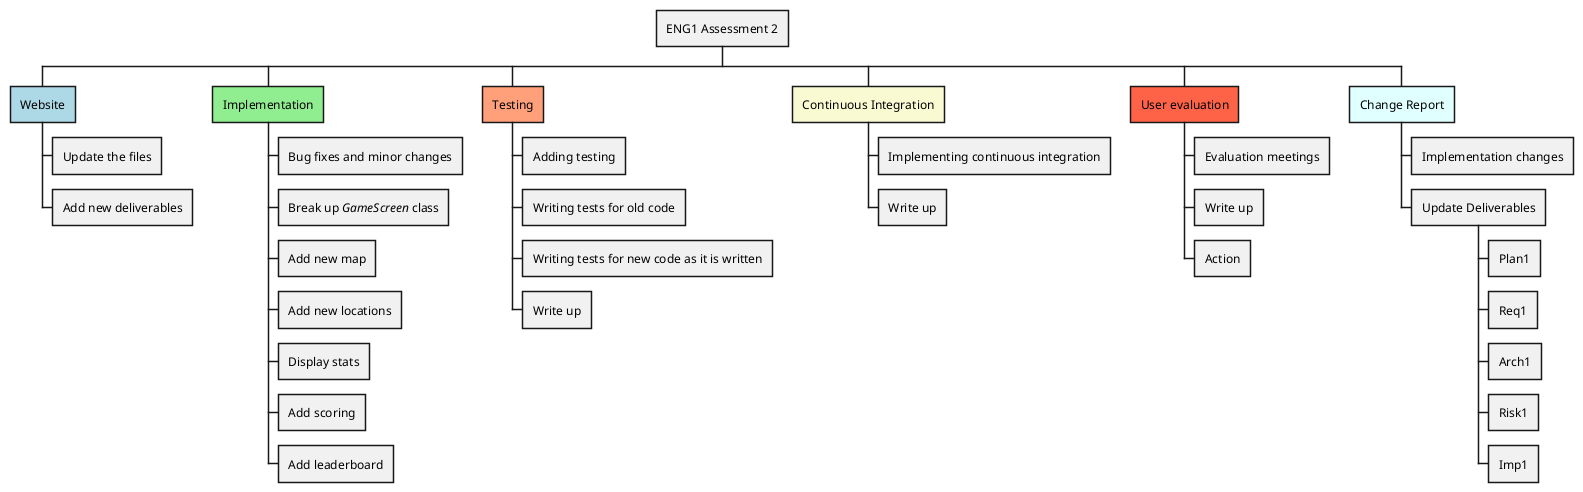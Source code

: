 @startwbs
'https://plantuml.com/wbs-diagram

* ENG1 Assessment 2
**[#LightBlue] Website
*** Update the files
*** Add new deliverables
**[#LightGreen] Implementation
*** Bug fixes and minor changes
*** Break up <i>GameScreen</i> class
*** Add new map
*** Add new locations
*** Display stats
*** Add scoring
*** Add leaderboard
**[#LightSalmon] Testing
*** Adding testing
*** Writing tests for old code
*** Writing tests for new code as it is written
*** Write up
**[#LightGoldenRodYellow] Continuous Integration
*** Implementing continuous integration
*** Write up
**[#Tomato] User evaluation
*** Evaluation meetings
*** Write up
*** Action
**[#LightCyan] Change Report
*** Implementation changes
*** Update Deliverables
**** Plan1
**** Req1
**** Arch1
**** Risk1
**** Imp1


@endwbs